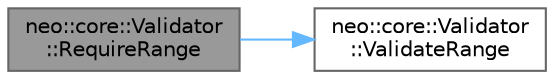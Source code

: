 digraph "neo::core::Validator::RequireRange"
{
 // LATEX_PDF_SIZE
  bgcolor="transparent";
  edge [fontname=Helvetica,fontsize=10,labelfontname=Helvetica,labelfontsize=10];
  node [fontname=Helvetica,fontsize=10,shape=box,height=0.2,width=0.4];
  rankdir="LR";
  Node1 [id="Node000001",label="neo::core::Validator\l::RequireRange",height=0.2,width=0.4,color="gray40", fillcolor="grey60", style="filled", fontcolor="black",tooltip=" "];
  Node1 -> Node2 [id="edge2_Node000001_Node000002",color="steelblue1",style="solid",tooltip=" "];
  Node2 [id="Node000002",label="neo::core::Validator\l::ValidateRange",height=0.2,width=0.4,color="grey40", fillcolor="white", style="filled",URL="$classneo_1_1core_1_1_validator.html#af474c5c496d142040aa019ee0783cb74",tooltip=" "];
}
